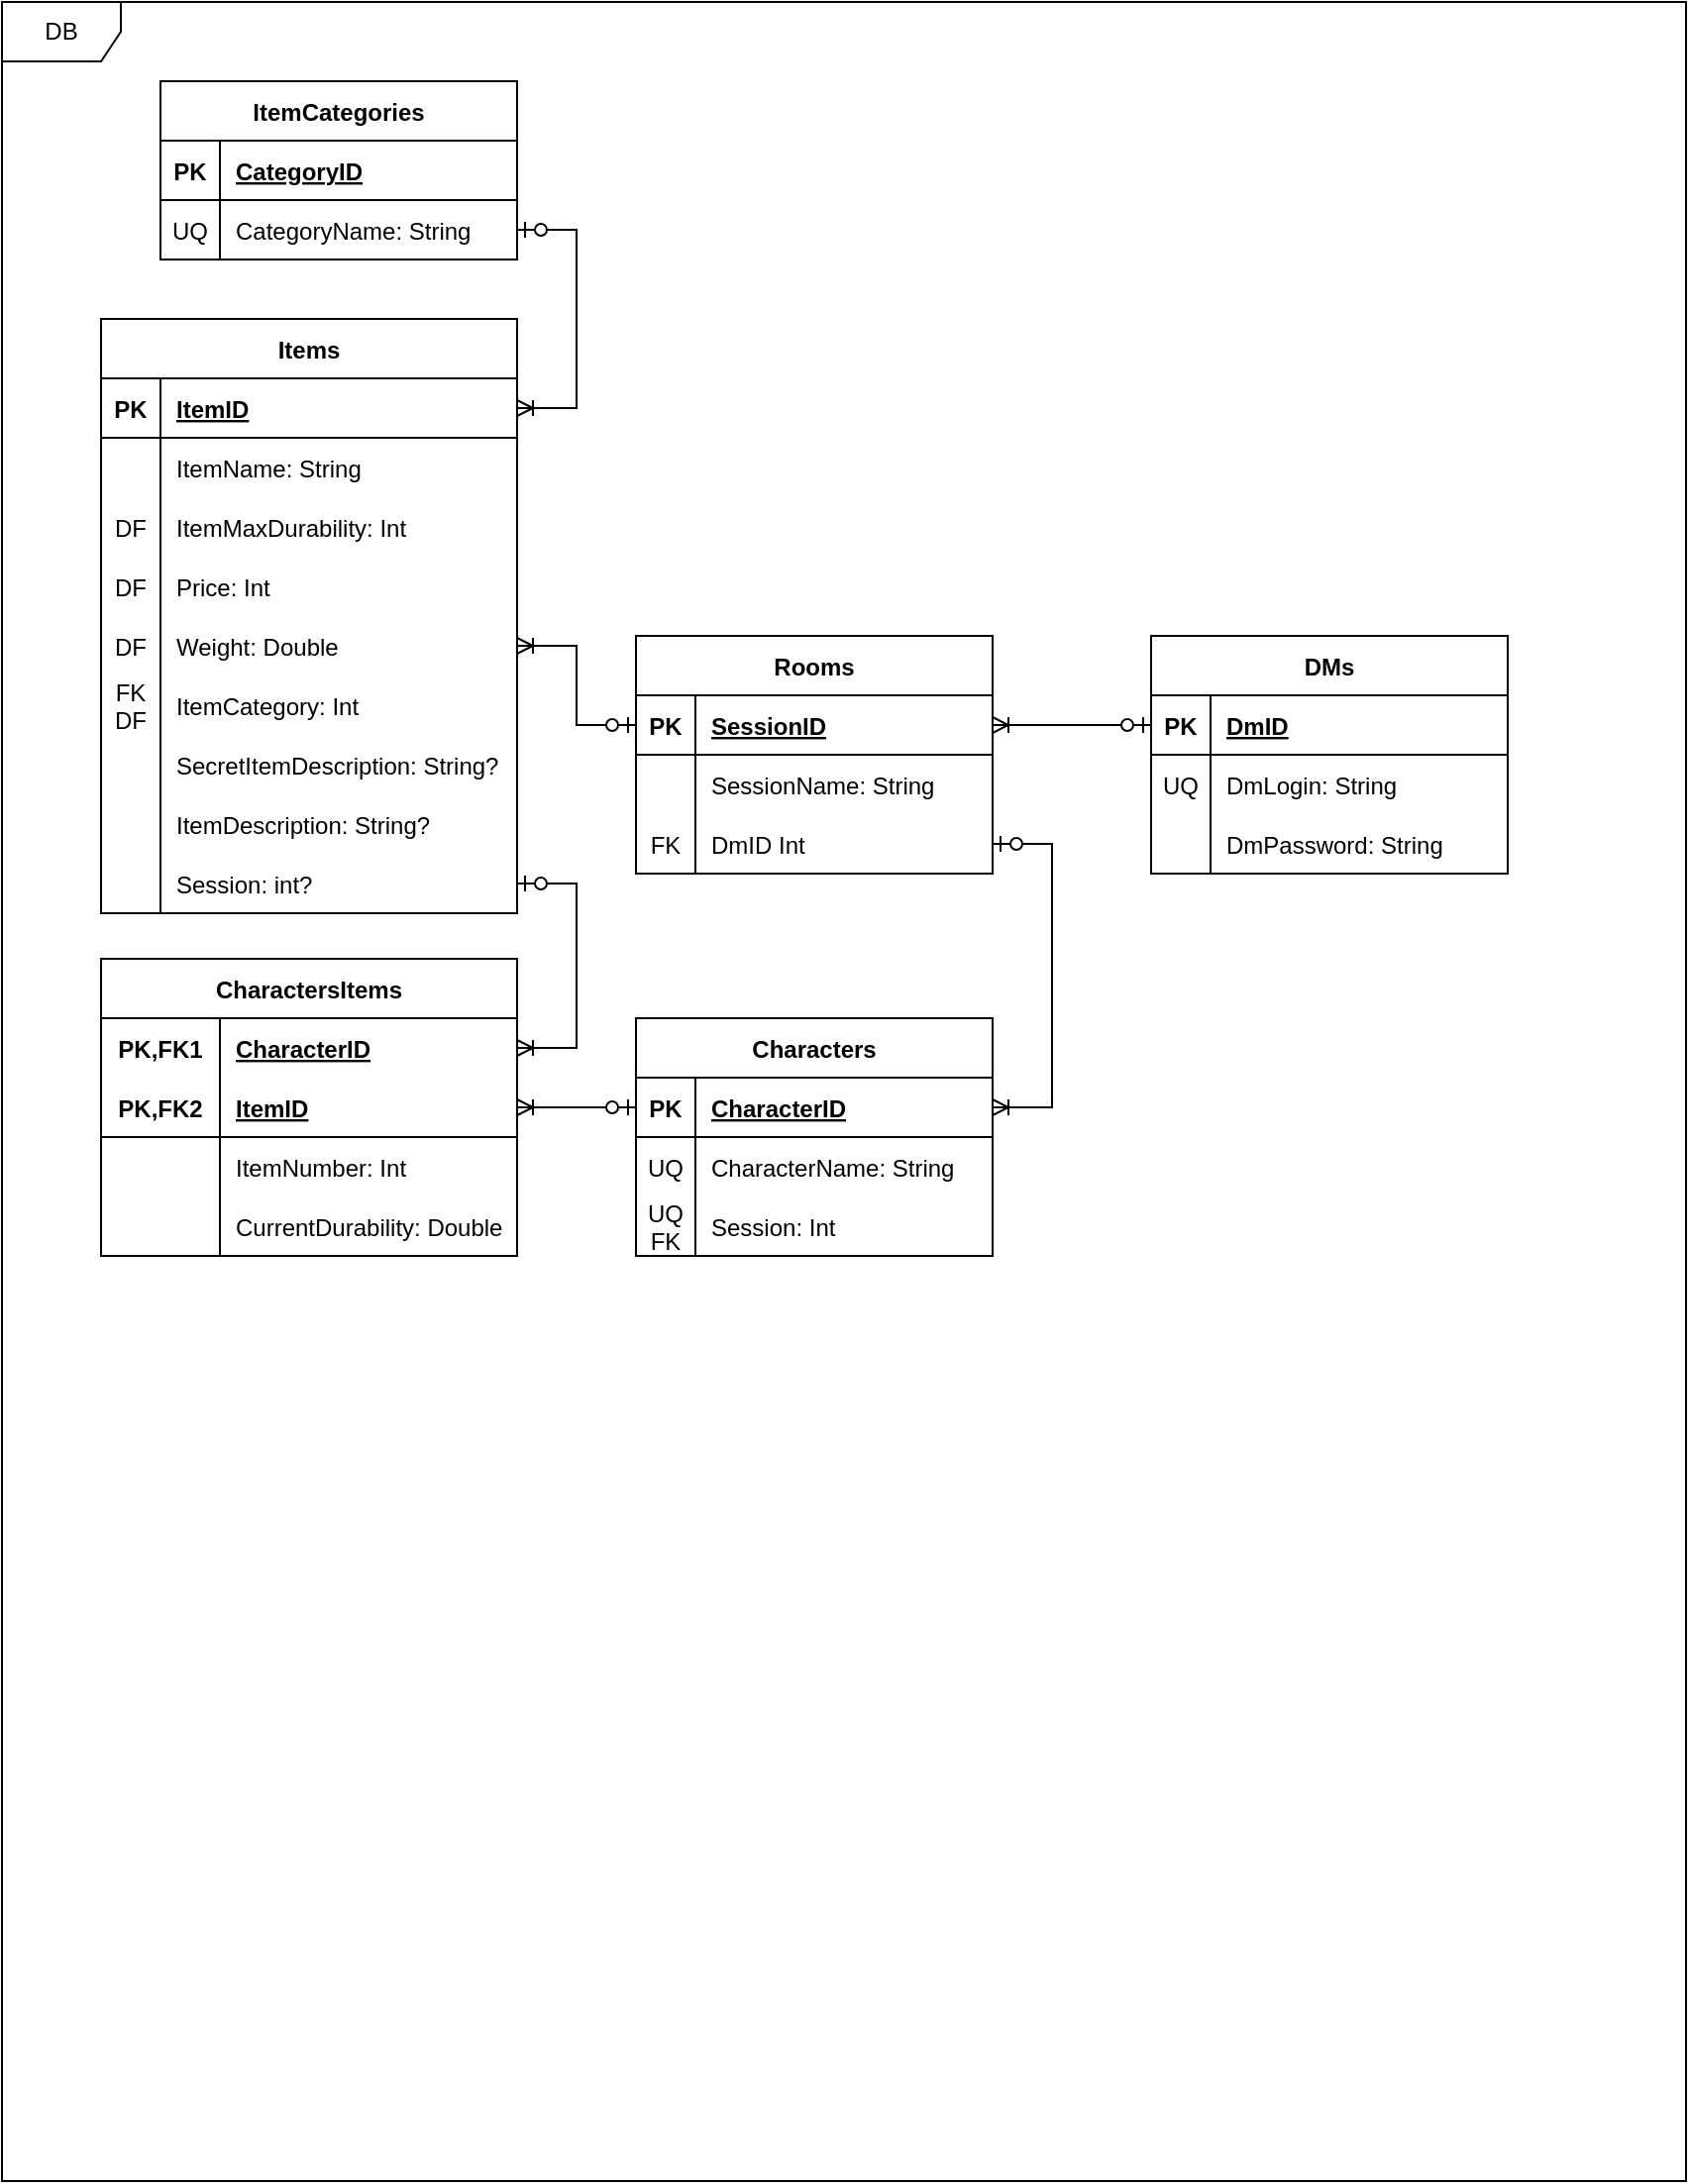 <mxfile version="21.2.7" type="device">
  <diagram name="Page-1" id="c4acf3e9-155e-7222-9cf6-157b1a14988f">
    <mxGraphModel dx="1386" dy="783" grid="0" gridSize="10" guides="1" tooltips="1" connect="1" arrows="1" fold="1" page="1" pageScale="1" pageWidth="850" pageHeight="1100" background="none" math="0" shadow="0">
      <root>
        <mxCell id="0" />
        <mxCell id="1" parent="0" />
        <mxCell id="YHHfuSLydvviwbBUo5Nz-66" value="DB" style="shape=umlFrame;whiteSpace=wrap;html=1;" parent="1" vertex="1">
          <mxGeometry width="850" height="1100" as="geometry" />
        </mxCell>
        <mxCell id="YHHfuSLydvviwbBUo5Nz-67" value="ItemCategories" style="shape=table;startSize=30;container=1;collapsible=1;childLayout=tableLayout;fixedRows=1;rowLines=0;fontStyle=1;align=center;resizeLast=1;" parent="1" vertex="1">
          <mxGeometry x="80" y="40" width="180" height="90" as="geometry" />
        </mxCell>
        <mxCell id="YHHfuSLydvviwbBUo5Nz-68" value="" style="shape=tableRow;horizontal=0;startSize=0;swimlaneHead=0;swimlaneBody=0;fillColor=none;collapsible=0;dropTarget=0;points=[[0,0.5],[1,0.5]];portConstraint=eastwest;top=0;left=0;right=0;bottom=1;" parent="YHHfuSLydvviwbBUo5Nz-67" vertex="1">
          <mxGeometry y="30" width="180" height="30" as="geometry" />
        </mxCell>
        <mxCell id="YHHfuSLydvviwbBUo5Nz-69" value="PK" style="shape=partialRectangle;connectable=0;fillColor=none;top=0;left=0;bottom=0;right=0;fontStyle=1;overflow=hidden;" parent="YHHfuSLydvviwbBUo5Nz-68" vertex="1">
          <mxGeometry width="30" height="30" as="geometry">
            <mxRectangle width="30" height="30" as="alternateBounds" />
          </mxGeometry>
        </mxCell>
        <mxCell id="YHHfuSLydvviwbBUo5Nz-70" value="CategoryID" style="shape=partialRectangle;connectable=0;fillColor=none;top=0;left=0;bottom=0;right=0;align=left;spacingLeft=6;fontStyle=5;overflow=hidden;" parent="YHHfuSLydvviwbBUo5Nz-68" vertex="1">
          <mxGeometry x="30" width="150" height="30" as="geometry">
            <mxRectangle width="150" height="30" as="alternateBounds" />
          </mxGeometry>
        </mxCell>
        <mxCell id="YHHfuSLydvviwbBUo5Nz-71" value="" style="shape=tableRow;horizontal=0;startSize=0;swimlaneHead=0;swimlaneBody=0;fillColor=none;collapsible=0;dropTarget=0;points=[[0,0.5],[1,0.5]];portConstraint=eastwest;top=0;left=0;right=0;bottom=0;" parent="YHHfuSLydvviwbBUo5Nz-67" vertex="1">
          <mxGeometry y="60" width="180" height="30" as="geometry" />
        </mxCell>
        <mxCell id="YHHfuSLydvviwbBUo5Nz-72" value="UQ" style="shape=partialRectangle;connectable=0;fillColor=none;top=0;left=0;bottom=0;right=0;editable=1;overflow=hidden;" parent="YHHfuSLydvviwbBUo5Nz-71" vertex="1">
          <mxGeometry width="30" height="30" as="geometry">
            <mxRectangle width="30" height="30" as="alternateBounds" />
          </mxGeometry>
        </mxCell>
        <mxCell id="YHHfuSLydvviwbBUo5Nz-73" value="CategoryName: String" style="shape=partialRectangle;connectable=0;fillColor=none;top=0;left=0;bottom=0;right=0;align=left;spacingLeft=6;overflow=hidden;" parent="YHHfuSLydvviwbBUo5Nz-71" vertex="1">
          <mxGeometry x="30" width="150" height="30" as="geometry">
            <mxRectangle width="150" height="30" as="alternateBounds" />
          </mxGeometry>
        </mxCell>
        <mxCell id="YHHfuSLydvviwbBUo5Nz-80" value="Items" style="shape=table;startSize=30;container=1;collapsible=1;childLayout=tableLayout;fixedRows=1;rowLines=0;fontStyle=1;align=center;resizeLast=1;" parent="1" vertex="1">
          <mxGeometry x="50" y="160" width="210" height="300" as="geometry" />
        </mxCell>
        <mxCell id="YHHfuSLydvviwbBUo5Nz-81" value="" style="shape=tableRow;horizontal=0;startSize=0;swimlaneHead=0;swimlaneBody=0;fillColor=none;collapsible=0;dropTarget=0;points=[[0,0.5],[1,0.5]];portConstraint=eastwest;top=0;left=0;right=0;bottom=1;" parent="YHHfuSLydvviwbBUo5Nz-80" vertex="1">
          <mxGeometry y="30" width="210" height="30" as="geometry" />
        </mxCell>
        <mxCell id="YHHfuSLydvviwbBUo5Nz-82" value="PK" style="shape=partialRectangle;connectable=0;fillColor=none;top=0;left=0;bottom=0;right=0;fontStyle=1;overflow=hidden;" parent="YHHfuSLydvviwbBUo5Nz-81" vertex="1">
          <mxGeometry width="30" height="30" as="geometry">
            <mxRectangle width="30" height="30" as="alternateBounds" />
          </mxGeometry>
        </mxCell>
        <mxCell id="YHHfuSLydvviwbBUo5Nz-83" value="ItemID" style="shape=partialRectangle;connectable=0;fillColor=none;top=0;left=0;bottom=0;right=0;align=left;spacingLeft=6;fontStyle=5;overflow=hidden;" parent="YHHfuSLydvviwbBUo5Nz-81" vertex="1">
          <mxGeometry x="30" width="180" height="30" as="geometry">
            <mxRectangle width="180" height="30" as="alternateBounds" />
          </mxGeometry>
        </mxCell>
        <mxCell id="YHHfuSLydvviwbBUo5Nz-84" value="" style="shape=tableRow;horizontal=0;startSize=0;swimlaneHead=0;swimlaneBody=0;fillColor=none;collapsible=0;dropTarget=0;points=[[0,0.5],[1,0.5]];portConstraint=eastwest;top=0;left=0;right=0;bottom=0;" parent="YHHfuSLydvviwbBUo5Nz-80" vertex="1">
          <mxGeometry y="60" width="210" height="30" as="geometry" />
        </mxCell>
        <mxCell id="YHHfuSLydvviwbBUo5Nz-85" value="" style="shape=partialRectangle;connectable=0;fillColor=none;top=0;left=0;bottom=0;right=0;editable=1;overflow=hidden;" parent="YHHfuSLydvviwbBUo5Nz-84" vertex="1">
          <mxGeometry width="30" height="30" as="geometry">
            <mxRectangle width="30" height="30" as="alternateBounds" />
          </mxGeometry>
        </mxCell>
        <mxCell id="YHHfuSLydvviwbBUo5Nz-86" value="ItemName: String" style="shape=partialRectangle;connectable=0;fillColor=none;top=0;left=0;bottom=0;right=0;align=left;spacingLeft=6;overflow=hidden;" parent="YHHfuSLydvviwbBUo5Nz-84" vertex="1">
          <mxGeometry x="30" width="180" height="30" as="geometry">
            <mxRectangle width="180" height="30" as="alternateBounds" />
          </mxGeometry>
        </mxCell>
        <mxCell id="YHHfuSLydvviwbBUo5Nz-87" value="" style="shape=tableRow;horizontal=0;startSize=0;swimlaneHead=0;swimlaneBody=0;fillColor=none;collapsible=0;dropTarget=0;points=[[0,0.5],[1,0.5]];portConstraint=eastwest;top=0;left=0;right=0;bottom=0;" parent="YHHfuSLydvviwbBUo5Nz-80" vertex="1">
          <mxGeometry y="90" width="210" height="30" as="geometry" />
        </mxCell>
        <mxCell id="YHHfuSLydvviwbBUo5Nz-88" value="DF" style="shape=partialRectangle;connectable=0;fillColor=none;top=0;left=0;bottom=0;right=0;editable=1;overflow=hidden;" parent="YHHfuSLydvviwbBUo5Nz-87" vertex="1">
          <mxGeometry width="30" height="30" as="geometry">
            <mxRectangle width="30" height="30" as="alternateBounds" />
          </mxGeometry>
        </mxCell>
        <mxCell id="YHHfuSLydvviwbBUo5Nz-89" value="ItemMaxDurability: Int" style="shape=partialRectangle;connectable=0;fillColor=none;top=0;left=0;bottom=0;right=0;align=left;spacingLeft=6;overflow=hidden;" parent="YHHfuSLydvviwbBUo5Nz-87" vertex="1">
          <mxGeometry x="30" width="180" height="30" as="geometry">
            <mxRectangle width="180" height="30" as="alternateBounds" />
          </mxGeometry>
        </mxCell>
        <mxCell id="YHHfuSLydvviwbBUo5Nz-90" value="" style="shape=tableRow;horizontal=0;startSize=0;swimlaneHead=0;swimlaneBody=0;fillColor=none;collapsible=0;dropTarget=0;points=[[0,0.5],[1,0.5]];portConstraint=eastwest;top=0;left=0;right=0;bottom=0;" parent="YHHfuSLydvviwbBUo5Nz-80" vertex="1">
          <mxGeometry y="120" width="210" height="30" as="geometry" />
        </mxCell>
        <mxCell id="YHHfuSLydvviwbBUo5Nz-91" value="DF" style="shape=partialRectangle;connectable=0;fillColor=none;top=0;left=0;bottom=0;right=0;editable=1;overflow=hidden;" parent="YHHfuSLydvviwbBUo5Nz-90" vertex="1">
          <mxGeometry width="30" height="30" as="geometry">
            <mxRectangle width="30" height="30" as="alternateBounds" />
          </mxGeometry>
        </mxCell>
        <mxCell id="YHHfuSLydvviwbBUo5Nz-92" value="Price: Int" style="shape=partialRectangle;connectable=0;fillColor=none;top=0;left=0;bottom=0;right=0;align=left;spacingLeft=6;overflow=hidden;" parent="YHHfuSLydvviwbBUo5Nz-90" vertex="1">
          <mxGeometry x="30" width="180" height="30" as="geometry">
            <mxRectangle width="180" height="30" as="alternateBounds" />
          </mxGeometry>
        </mxCell>
        <mxCell id="YHHfuSLydvviwbBUo5Nz-93" value="" style="shape=tableRow;horizontal=0;startSize=0;swimlaneHead=0;swimlaneBody=0;fillColor=none;collapsible=0;dropTarget=0;points=[[0,0.5],[1,0.5]];portConstraint=eastwest;top=0;left=0;right=0;bottom=0;" parent="YHHfuSLydvviwbBUo5Nz-80" vertex="1">
          <mxGeometry y="150" width="210" height="30" as="geometry" />
        </mxCell>
        <mxCell id="YHHfuSLydvviwbBUo5Nz-94" value="DF" style="shape=partialRectangle;connectable=0;fillColor=none;top=0;left=0;bottom=0;right=0;editable=1;overflow=hidden;" parent="YHHfuSLydvviwbBUo5Nz-93" vertex="1">
          <mxGeometry width="30" height="30" as="geometry">
            <mxRectangle width="30" height="30" as="alternateBounds" />
          </mxGeometry>
        </mxCell>
        <mxCell id="YHHfuSLydvviwbBUo5Nz-95" value="Weight: Double" style="shape=partialRectangle;connectable=0;fillColor=none;top=0;left=0;bottom=0;right=0;align=left;spacingLeft=6;overflow=hidden;" parent="YHHfuSLydvviwbBUo5Nz-93" vertex="1">
          <mxGeometry x="30" width="180" height="30" as="geometry">
            <mxRectangle width="180" height="30" as="alternateBounds" />
          </mxGeometry>
        </mxCell>
        <mxCell id="YHHfuSLydvviwbBUo5Nz-96" value="" style="shape=tableRow;horizontal=0;startSize=0;swimlaneHead=0;swimlaneBody=0;fillColor=none;collapsible=0;dropTarget=0;points=[[0,0.5],[1,0.5]];portConstraint=eastwest;top=0;left=0;right=0;bottom=0;" parent="YHHfuSLydvviwbBUo5Nz-80" vertex="1">
          <mxGeometry y="180" width="210" height="30" as="geometry" />
        </mxCell>
        <mxCell id="YHHfuSLydvviwbBUo5Nz-97" value="FK&#xa;DF" style="shape=partialRectangle;connectable=0;fillColor=none;top=0;left=0;bottom=0;right=0;editable=1;overflow=hidden;" parent="YHHfuSLydvviwbBUo5Nz-96" vertex="1">
          <mxGeometry width="30" height="30" as="geometry">
            <mxRectangle width="30" height="30" as="alternateBounds" />
          </mxGeometry>
        </mxCell>
        <mxCell id="YHHfuSLydvviwbBUo5Nz-98" value="ItemCategory: Int" style="shape=partialRectangle;connectable=0;fillColor=none;top=0;left=0;bottom=0;right=0;align=left;spacingLeft=6;overflow=hidden;" parent="YHHfuSLydvviwbBUo5Nz-96" vertex="1">
          <mxGeometry x="30" width="180" height="30" as="geometry">
            <mxRectangle width="180" height="30" as="alternateBounds" />
          </mxGeometry>
        </mxCell>
        <mxCell id="5GeJG0-YzMfBoGwI85q9-1" value="" style="shape=tableRow;horizontal=0;startSize=0;swimlaneHead=0;swimlaneBody=0;fillColor=none;collapsible=0;dropTarget=0;points=[[0,0.5],[1,0.5]];portConstraint=eastwest;top=0;left=0;right=0;bottom=0;" parent="YHHfuSLydvviwbBUo5Nz-80" vertex="1">
          <mxGeometry y="210" width="210" height="30" as="geometry" />
        </mxCell>
        <mxCell id="5GeJG0-YzMfBoGwI85q9-2" value="" style="shape=partialRectangle;connectable=0;fillColor=none;top=0;left=0;bottom=0;right=0;editable=1;overflow=hidden;" parent="5GeJG0-YzMfBoGwI85q9-1" vertex="1">
          <mxGeometry width="30" height="30" as="geometry">
            <mxRectangle width="30" height="30" as="alternateBounds" />
          </mxGeometry>
        </mxCell>
        <mxCell id="5GeJG0-YzMfBoGwI85q9-3" value="SecretItemDescription: String?" style="shape=partialRectangle;connectable=0;fillColor=none;top=0;left=0;bottom=0;right=0;align=left;spacingLeft=6;overflow=hidden;" parent="5GeJG0-YzMfBoGwI85q9-1" vertex="1">
          <mxGeometry x="30" width="180" height="30" as="geometry">
            <mxRectangle width="180" height="30" as="alternateBounds" />
          </mxGeometry>
        </mxCell>
        <mxCell id="YHHfuSLydvviwbBUo5Nz-99" value="" style="shape=tableRow;horizontal=0;startSize=0;swimlaneHead=0;swimlaneBody=0;fillColor=none;collapsible=0;dropTarget=0;points=[[0,0.5],[1,0.5]];portConstraint=eastwest;top=0;left=0;right=0;bottom=0;" parent="YHHfuSLydvviwbBUo5Nz-80" vertex="1">
          <mxGeometry y="240" width="210" height="30" as="geometry" />
        </mxCell>
        <mxCell id="YHHfuSLydvviwbBUo5Nz-100" value="" style="shape=partialRectangle;connectable=0;fillColor=none;top=0;left=0;bottom=0;right=0;editable=1;overflow=hidden;" parent="YHHfuSLydvviwbBUo5Nz-99" vertex="1">
          <mxGeometry width="30" height="30" as="geometry">
            <mxRectangle width="30" height="30" as="alternateBounds" />
          </mxGeometry>
        </mxCell>
        <mxCell id="YHHfuSLydvviwbBUo5Nz-101" value="ItemDescription: String?" style="shape=partialRectangle;connectable=0;fillColor=none;top=0;left=0;bottom=0;right=0;align=left;spacingLeft=6;overflow=hidden;" parent="YHHfuSLydvviwbBUo5Nz-99" vertex="1">
          <mxGeometry x="30" width="180" height="30" as="geometry">
            <mxRectangle width="180" height="30" as="alternateBounds" />
          </mxGeometry>
        </mxCell>
        <mxCell id="V3G9GHO6WLekc8sgnRj2-1" value="" style="shape=tableRow;horizontal=0;startSize=0;swimlaneHead=0;swimlaneBody=0;fillColor=none;collapsible=0;dropTarget=0;points=[[0,0.5],[1,0.5]];portConstraint=eastwest;top=0;left=0;right=0;bottom=0;" parent="YHHfuSLydvviwbBUo5Nz-80" vertex="1">
          <mxGeometry y="270" width="210" height="30" as="geometry" />
        </mxCell>
        <mxCell id="V3G9GHO6WLekc8sgnRj2-2" value="" style="shape=partialRectangle;connectable=0;fillColor=none;top=0;left=0;bottom=0;right=0;editable=1;overflow=hidden;" parent="V3G9GHO6WLekc8sgnRj2-1" vertex="1">
          <mxGeometry width="30" height="30" as="geometry">
            <mxRectangle width="30" height="30" as="alternateBounds" />
          </mxGeometry>
        </mxCell>
        <mxCell id="V3G9GHO6WLekc8sgnRj2-3" value="Session: int?" style="shape=partialRectangle;connectable=0;fillColor=none;top=0;left=0;bottom=0;right=0;align=left;spacingLeft=6;overflow=hidden;" parent="V3G9GHO6WLekc8sgnRj2-1" vertex="1">
          <mxGeometry x="30" width="180" height="30" as="geometry">
            <mxRectangle width="180" height="30" as="alternateBounds" />
          </mxGeometry>
        </mxCell>
        <mxCell id="YHHfuSLydvviwbBUo5Nz-128" value="DMs" style="shape=table;startSize=30;container=1;collapsible=1;childLayout=tableLayout;fixedRows=1;rowLines=0;fontStyle=1;align=center;resizeLast=1;" parent="1" vertex="1">
          <mxGeometry x="580" y="320" width="180" height="120" as="geometry" />
        </mxCell>
        <mxCell id="YHHfuSLydvviwbBUo5Nz-129" value="" style="shape=tableRow;horizontal=0;startSize=0;swimlaneHead=0;swimlaneBody=0;fillColor=none;collapsible=0;dropTarget=0;points=[[0,0.5],[1,0.5]];portConstraint=eastwest;top=0;left=0;right=0;bottom=1;" parent="YHHfuSLydvviwbBUo5Nz-128" vertex="1">
          <mxGeometry y="30" width="180" height="30" as="geometry" />
        </mxCell>
        <mxCell id="YHHfuSLydvviwbBUo5Nz-130" value="PK" style="shape=partialRectangle;connectable=0;fillColor=none;top=0;left=0;bottom=0;right=0;fontStyle=1;overflow=hidden;" parent="YHHfuSLydvviwbBUo5Nz-129" vertex="1">
          <mxGeometry width="30" height="30" as="geometry">
            <mxRectangle width="30" height="30" as="alternateBounds" />
          </mxGeometry>
        </mxCell>
        <mxCell id="YHHfuSLydvviwbBUo5Nz-131" value="DmID" style="shape=partialRectangle;connectable=0;fillColor=none;top=0;left=0;bottom=0;right=0;align=left;spacingLeft=6;fontStyle=5;overflow=hidden;" parent="YHHfuSLydvviwbBUo5Nz-129" vertex="1">
          <mxGeometry x="30" width="150" height="30" as="geometry">
            <mxRectangle width="150" height="30" as="alternateBounds" />
          </mxGeometry>
        </mxCell>
        <mxCell id="YHHfuSLydvviwbBUo5Nz-132" value="" style="shape=tableRow;horizontal=0;startSize=0;swimlaneHead=0;swimlaneBody=0;fillColor=none;collapsible=0;dropTarget=0;points=[[0,0.5],[1,0.5]];portConstraint=eastwest;top=0;left=0;right=0;bottom=0;" parent="YHHfuSLydvviwbBUo5Nz-128" vertex="1">
          <mxGeometry y="60" width="180" height="30" as="geometry" />
        </mxCell>
        <mxCell id="YHHfuSLydvviwbBUo5Nz-133" value="UQ" style="shape=partialRectangle;connectable=0;fillColor=none;top=0;left=0;bottom=0;right=0;editable=1;overflow=hidden;" parent="YHHfuSLydvviwbBUo5Nz-132" vertex="1">
          <mxGeometry width="30" height="30" as="geometry">
            <mxRectangle width="30" height="30" as="alternateBounds" />
          </mxGeometry>
        </mxCell>
        <mxCell id="YHHfuSLydvviwbBUo5Nz-134" value="DmLogin: String" style="shape=partialRectangle;connectable=0;fillColor=none;top=0;left=0;bottom=0;right=0;align=left;spacingLeft=6;overflow=hidden;" parent="YHHfuSLydvviwbBUo5Nz-132" vertex="1">
          <mxGeometry x="30" width="150" height="30" as="geometry">
            <mxRectangle width="150" height="30" as="alternateBounds" />
          </mxGeometry>
        </mxCell>
        <mxCell id="YHHfuSLydvviwbBUo5Nz-135" value="" style="shape=tableRow;horizontal=0;startSize=0;swimlaneHead=0;swimlaneBody=0;fillColor=none;collapsible=0;dropTarget=0;points=[[0,0.5],[1,0.5]];portConstraint=eastwest;top=0;left=0;right=0;bottom=0;" parent="YHHfuSLydvviwbBUo5Nz-128" vertex="1">
          <mxGeometry y="90" width="180" height="30" as="geometry" />
        </mxCell>
        <mxCell id="YHHfuSLydvviwbBUo5Nz-136" value="" style="shape=partialRectangle;connectable=0;fillColor=none;top=0;left=0;bottom=0;right=0;editable=1;overflow=hidden;" parent="YHHfuSLydvviwbBUo5Nz-135" vertex="1">
          <mxGeometry width="30" height="30" as="geometry">
            <mxRectangle width="30" height="30" as="alternateBounds" />
          </mxGeometry>
        </mxCell>
        <mxCell id="YHHfuSLydvviwbBUo5Nz-137" value="DmPassword: String" style="shape=partialRectangle;connectable=0;fillColor=none;top=0;left=0;bottom=0;right=0;align=left;spacingLeft=6;overflow=hidden;" parent="YHHfuSLydvviwbBUo5Nz-135" vertex="1">
          <mxGeometry x="30" width="150" height="30" as="geometry">
            <mxRectangle width="150" height="30" as="alternateBounds" />
          </mxGeometry>
        </mxCell>
        <mxCell id="YHHfuSLydvviwbBUo5Nz-141" value="Rooms" style="shape=table;startSize=30;container=1;collapsible=1;childLayout=tableLayout;fixedRows=1;rowLines=0;fontStyle=1;align=center;resizeLast=1;" parent="1" vertex="1">
          <mxGeometry x="320" y="320" width="180" height="120" as="geometry" />
        </mxCell>
        <mxCell id="YHHfuSLydvviwbBUo5Nz-142" value="" style="shape=tableRow;horizontal=0;startSize=0;swimlaneHead=0;swimlaneBody=0;fillColor=none;collapsible=0;dropTarget=0;points=[[0,0.5],[1,0.5]];portConstraint=eastwest;top=0;left=0;right=0;bottom=1;" parent="YHHfuSLydvviwbBUo5Nz-141" vertex="1">
          <mxGeometry y="30" width="180" height="30" as="geometry" />
        </mxCell>
        <mxCell id="YHHfuSLydvviwbBUo5Nz-143" value="PK" style="shape=partialRectangle;connectable=0;fillColor=none;top=0;left=0;bottom=0;right=0;fontStyle=1;overflow=hidden;" parent="YHHfuSLydvviwbBUo5Nz-142" vertex="1">
          <mxGeometry width="30" height="30" as="geometry">
            <mxRectangle width="30" height="30" as="alternateBounds" />
          </mxGeometry>
        </mxCell>
        <mxCell id="YHHfuSLydvviwbBUo5Nz-144" value="SessionID" style="shape=partialRectangle;connectable=0;fillColor=none;top=0;left=0;bottom=0;right=0;align=left;spacingLeft=6;fontStyle=5;overflow=hidden;" parent="YHHfuSLydvviwbBUo5Nz-142" vertex="1">
          <mxGeometry x="30" width="150" height="30" as="geometry">
            <mxRectangle width="150" height="30" as="alternateBounds" />
          </mxGeometry>
        </mxCell>
        <mxCell id="YHHfuSLydvviwbBUo5Nz-145" value="" style="shape=tableRow;horizontal=0;startSize=0;swimlaneHead=0;swimlaneBody=0;fillColor=none;collapsible=0;dropTarget=0;points=[[0,0.5],[1,0.5]];portConstraint=eastwest;top=0;left=0;right=0;bottom=0;" parent="YHHfuSLydvviwbBUo5Nz-141" vertex="1">
          <mxGeometry y="60" width="180" height="30" as="geometry" />
        </mxCell>
        <mxCell id="YHHfuSLydvviwbBUo5Nz-146" value="" style="shape=partialRectangle;connectable=0;fillColor=none;top=0;left=0;bottom=0;right=0;editable=1;overflow=hidden;" parent="YHHfuSLydvviwbBUo5Nz-145" vertex="1">
          <mxGeometry width="30" height="30" as="geometry">
            <mxRectangle width="30" height="30" as="alternateBounds" />
          </mxGeometry>
        </mxCell>
        <mxCell id="YHHfuSLydvviwbBUo5Nz-147" value="SessionName: String" style="shape=partialRectangle;connectable=0;fillColor=none;top=0;left=0;bottom=0;right=0;align=left;spacingLeft=6;overflow=hidden;" parent="YHHfuSLydvviwbBUo5Nz-145" vertex="1">
          <mxGeometry x="30" width="150" height="30" as="geometry">
            <mxRectangle width="150" height="30" as="alternateBounds" />
          </mxGeometry>
        </mxCell>
        <mxCell id="YHHfuSLydvviwbBUo5Nz-148" value="" style="shape=tableRow;horizontal=0;startSize=0;swimlaneHead=0;swimlaneBody=0;fillColor=none;collapsible=0;dropTarget=0;points=[[0,0.5],[1,0.5]];portConstraint=eastwest;top=0;left=0;right=0;bottom=0;" parent="YHHfuSLydvviwbBUo5Nz-141" vertex="1">
          <mxGeometry y="90" width="180" height="30" as="geometry" />
        </mxCell>
        <mxCell id="YHHfuSLydvviwbBUo5Nz-149" value="FK" style="shape=partialRectangle;connectable=0;fillColor=none;top=0;left=0;bottom=0;right=0;editable=1;overflow=hidden;" parent="YHHfuSLydvviwbBUo5Nz-148" vertex="1">
          <mxGeometry width="30" height="30" as="geometry">
            <mxRectangle width="30" height="30" as="alternateBounds" />
          </mxGeometry>
        </mxCell>
        <mxCell id="YHHfuSLydvviwbBUo5Nz-150" value="DmID Int" style="shape=partialRectangle;connectable=0;fillColor=none;top=0;left=0;bottom=0;right=0;align=left;spacingLeft=6;overflow=hidden;" parent="YHHfuSLydvviwbBUo5Nz-148" vertex="1">
          <mxGeometry x="30" width="150" height="30" as="geometry">
            <mxRectangle width="150" height="30" as="alternateBounds" />
          </mxGeometry>
        </mxCell>
        <mxCell id="YHHfuSLydvviwbBUo5Nz-154" value="Characters" style="shape=table;startSize=30;container=1;collapsible=1;childLayout=tableLayout;fixedRows=1;rowLines=0;fontStyle=1;align=center;resizeLast=1;" parent="1" vertex="1">
          <mxGeometry x="320" y="513" width="180" height="120" as="geometry" />
        </mxCell>
        <mxCell id="YHHfuSLydvviwbBUo5Nz-155" value="" style="shape=tableRow;horizontal=0;startSize=0;swimlaneHead=0;swimlaneBody=0;fillColor=none;collapsible=0;dropTarget=0;points=[[0,0.5],[1,0.5]];portConstraint=eastwest;top=0;left=0;right=0;bottom=1;" parent="YHHfuSLydvviwbBUo5Nz-154" vertex="1">
          <mxGeometry y="30" width="180" height="30" as="geometry" />
        </mxCell>
        <mxCell id="YHHfuSLydvviwbBUo5Nz-156" value="PK" style="shape=partialRectangle;connectable=0;fillColor=none;top=0;left=0;bottom=0;right=0;fontStyle=1;overflow=hidden;" parent="YHHfuSLydvviwbBUo5Nz-155" vertex="1">
          <mxGeometry width="30" height="30" as="geometry">
            <mxRectangle width="30" height="30" as="alternateBounds" />
          </mxGeometry>
        </mxCell>
        <mxCell id="YHHfuSLydvviwbBUo5Nz-157" value="CharacterID" style="shape=partialRectangle;connectable=0;fillColor=none;top=0;left=0;bottom=0;right=0;align=left;spacingLeft=6;fontStyle=5;overflow=hidden;" parent="YHHfuSLydvviwbBUo5Nz-155" vertex="1">
          <mxGeometry x="30" width="150" height="30" as="geometry">
            <mxRectangle width="150" height="30" as="alternateBounds" />
          </mxGeometry>
        </mxCell>
        <mxCell id="YHHfuSLydvviwbBUo5Nz-158" value="" style="shape=tableRow;horizontal=0;startSize=0;swimlaneHead=0;swimlaneBody=0;fillColor=none;collapsible=0;dropTarget=0;points=[[0,0.5],[1,0.5]];portConstraint=eastwest;top=0;left=0;right=0;bottom=0;" parent="YHHfuSLydvviwbBUo5Nz-154" vertex="1">
          <mxGeometry y="60" width="180" height="30" as="geometry" />
        </mxCell>
        <mxCell id="YHHfuSLydvviwbBUo5Nz-159" value="UQ" style="shape=partialRectangle;connectable=0;fillColor=none;top=0;left=0;bottom=0;right=0;editable=1;overflow=hidden;" parent="YHHfuSLydvviwbBUo5Nz-158" vertex="1">
          <mxGeometry width="30" height="30" as="geometry">
            <mxRectangle width="30" height="30" as="alternateBounds" />
          </mxGeometry>
        </mxCell>
        <mxCell id="YHHfuSLydvviwbBUo5Nz-160" value="CharacterName: String" style="shape=partialRectangle;connectable=0;fillColor=none;top=0;left=0;bottom=0;right=0;align=left;spacingLeft=6;overflow=hidden;" parent="YHHfuSLydvviwbBUo5Nz-158" vertex="1">
          <mxGeometry x="30" width="150" height="30" as="geometry">
            <mxRectangle width="150" height="30" as="alternateBounds" />
          </mxGeometry>
        </mxCell>
        <mxCell id="YHHfuSLydvviwbBUo5Nz-161" value="" style="shape=tableRow;horizontal=0;startSize=0;swimlaneHead=0;swimlaneBody=0;fillColor=none;collapsible=0;dropTarget=0;points=[[0,0.5],[1,0.5]];portConstraint=eastwest;top=0;left=0;right=0;bottom=0;" parent="YHHfuSLydvviwbBUo5Nz-154" vertex="1">
          <mxGeometry y="90" width="180" height="30" as="geometry" />
        </mxCell>
        <mxCell id="YHHfuSLydvviwbBUo5Nz-162" value="UQ&#xa;FK" style="shape=partialRectangle;connectable=0;fillColor=none;top=0;left=0;bottom=0;right=0;editable=1;overflow=hidden;" parent="YHHfuSLydvviwbBUo5Nz-161" vertex="1">
          <mxGeometry width="30" height="30" as="geometry">
            <mxRectangle width="30" height="30" as="alternateBounds" />
          </mxGeometry>
        </mxCell>
        <mxCell id="YHHfuSLydvviwbBUo5Nz-163" value="Session: Int" style="shape=partialRectangle;connectable=0;fillColor=none;top=0;left=0;bottom=0;right=0;align=left;spacingLeft=6;overflow=hidden;" parent="YHHfuSLydvviwbBUo5Nz-161" vertex="1">
          <mxGeometry x="30" width="150" height="30" as="geometry">
            <mxRectangle width="150" height="30" as="alternateBounds" />
          </mxGeometry>
        </mxCell>
        <mxCell id="YHHfuSLydvviwbBUo5Nz-167" value="CharactersItems" style="shape=table;startSize=30;container=1;collapsible=1;childLayout=tableLayout;fixedRows=1;rowLines=0;fontStyle=1;align=center;resizeLast=1;" parent="1" vertex="1">
          <mxGeometry x="50" y="483" width="210" height="150" as="geometry" />
        </mxCell>
        <mxCell id="YHHfuSLydvviwbBUo5Nz-168" value="" style="shape=tableRow;horizontal=0;startSize=0;swimlaneHead=0;swimlaneBody=0;fillColor=none;collapsible=0;dropTarget=0;points=[[0,0.5],[1,0.5]];portConstraint=eastwest;top=0;left=0;right=0;bottom=0;" parent="YHHfuSLydvviwbBUo5Nz-167" vertex="1">
          <mxGeometry y="30" width="210" height="30" as="geometry" />
        </mxCell>
        <mxCell id="YHHfuSLydvviwbBUo5Nz-169" value="PK,FK1" style="shape=partialRectangle;connectable=0;fillColor=none;top=0;left=0;bottom=0;right=0;fontStyle=1;overflow=hidden;" parent="YHHfuSLydvviwbBUo5Nz-168" vertex="1">
          <mxGeometry width="60" height="30" as="geometry">
            <mxRectangle width="60" height="30" as="alternateBounds" />
          </mxGeometry>
        </mxCell>
        <mxCell id="YHHfuSLydvviwbBUo5Nz-170" value="CharacterID" style="shape=partialRectangle;connectable=0;fillColor=none;top=0;left=0;bottom=0;right=0;align=left;spacingLeft=6;fontStyle=5;overflow=hidden;" parent="YHHfuSLydvviwbBUo5Nz-168" vertex="1">
          <mxGeometry x="60" width="150" height="30" as="geometry">
            <mxRectangle width="150" height="30" as="alternateBounds" />
          </mxGeometry>
        </mxCell>
        <mxCell id="YHHfuSLydvviwbBUo5Nz-171" value="" style="shape=tableRow;horizontal=0;startSize=0;swimlaneHead=0;swimlaneBody=0;fillColor=none;collapsible=0;dropTarget=0;points=[[0,0.5],[1,0.5]];portConstraint=eastwest;top=0;left=0;right=0;bottom=1;" parent="YHHfuSLydvviwbBUo5Nz-167" vertex="1">
          <mxGeometry y="60" width="210" height="30" as="geometry" />
        </mxCell>
        <mxCell id="YHHfuSLydvviwbBUo5Nz-172" value="PK,FK2" style="shape=partialRectangle;connectable=0;fillColor=none;top=0;left=0;bottom=0;right=0;fontStyle=1;overflow=hidden;" parent="YHHfuSLydvviwbBUo5Nz-171" vertex="1">
          <mxGeometry width="60" height="30" as="geometry">
            <mxRectangle width="60" height="30" as="alternateBounds" />
          </mxGeometry>
        </mxCell>
        <mxCell id="YHHfuSLydvviwbBUo5Nz-173" value="ItemID" style="shape=partialRectangle;connectable=0;fillColor=none;top=0;left=0;bottom=0;right=0;align=left;spacingLeft=6;fontStyle=5;overflow=hidden;" parent="YHHfuSLydvviwbBUo5Nz-171" vertex="1">
          <mxGeometry x="60" width="150" height="30" as="geometry">
            <mxRectangle width="150" height="30" as="alternateBounds" />
          </mxGeometry>
        </mxCell>
        <mxCell id="YHHfuSLydvviwbBUo5Nz-174" value="" style="shape=tableRow;horizontal=0;startSize=0;swimlaneHead=0;swimlaneBody=0;fillColor=none;collapsible=0;dropTarget=0;points=[[0,0.5],[1,0.5]];portConstraint=eastwest;top=0;left=0;right=0;bottom=0;" parent="YHHfuSLydvviwbBUo5Nz-167" vertex="1">
          <mxGeometry y="90" width="210" height="30" as="geometry" />
        </mxCell>
        <mxCell id="YHHfuSLydvviwbBUo5Nz-175" value="" style="shape=partialRectangle;connectable=0;fillColor=none;top=0;left=0;bottom=0;right=0;editable=1;overflow=hidden;" parent="YHHfuSLydvviwbBUo5Nz-174" vertex="1">
          <mxGeometry width="60" height="30" as="geometry">
            <mxRectangle width="60" height="30" as="alternateBounds" />
          </mxGeometry>
        </mxCell>
        <mxCell id="YHHfuSLydvviwbBUo5Nz-176" value="ItemNumber: Int" style="shape=partialRectangle;connectable=0;fillColor=none;top=0;left=0;bottom=0;right=0;align=left;spacingLeft=6;overflow=hidden;" parent="YHHfuSLydvviwbBUo5Nz-174" vertex="1">
          <mxGeometry x="60" width="150" height="30" as="geometry">
            <mxRectangle width="150" height="30" as="alternateBounds" />
          </mxGeometry>
        </mxCell>
        <mxCell id="YHHfuSLydvviwbBUo5Nz-177" value="" style="shape=tableRow;horizontal=0;startSize=0;swimlaneHead=0;swimlaneBody=0;fillColor=none;collapsible=0;dropTarget=0;points=[[0,0.5],[1,0.5]];portConstraint=eastwest;top=0;left=0;right=0;bottom=0;" parent="YHHfuSLydvviwbBUo5Nz-167" vertex="1">
          <mxGeometry y="120" width="210" height="30" as="geometry" />
        </mxCell>
        <mxCell id="YHHfuSLydvviwbBUo5Nz-178" value="" style="shape=partialRectangle;connectable=0;fillColor=none;top=0;left=0;bottom=0;right=0;editable=1;overflow=hidden;" parent="YHHfuSLydvviwbBUo5Nz-177" vertex="1">
          <mxGeometry width="60" height="30" as="geometry">
            <mxRectangle width="60" height="30" as="alternateBounds" />
          </mxGeometry>
        </mxCell>
        <mxCell id="YHHfuSLydvviwbBUo5Nz-179" value="CurrentDurability: Double" style="shape=partialRectangle;connectable=0;fillColor=none;top=0;left=0;bottom=0;right=0;align=left;spacingLeft=6;overflow=hidden;" parent="YHHfuSLydvviwbBUo5Nz-177" vertex="1">
          <mxGeometry x="60" width="150" height="30" as="geometry">
            <mxRectangle width="150" height="30" as="alternateBounds" />
          </mxGeometry>
        </mxCell>
        <mxCell id="YHHfuSLydvviwbBUo5Nz-180" value="" style="edgeStyle=entityRelationEdgeStyle;fontSize=12;html=1;endArrow=ERoneToMany;startArrow=ERzeroToOne;rounded=0;exitX=0;exitY=0.5;exitDx=0;exitDy=0;entryX=1;entryY=0.5;entryDx=0;entryDy=0;" parent="1" source="YHHfuSLydvviwbBUo5Nz-129" target="YHHfuSLydvviwbBUo5Nz-142" edge="1">
          <mxGeometry width="100" height="100" relative="1" as="geometry">
            <mxPoint x="490" y="330" as="sourcePoint" />
            <mxPoint x="590" y="230" as="targetPoint" />
          </mxGeometry>
        </mxCell>
        <mxCell id="YHHfuSLydvviwbBUo5Nz-181" value="" style="edgeStyle=entityRelationEdgeStyle;fontSize=12;html=1;endArrow=ERoneToMany;startArrow=ERzeroToOne;rounded=0;entryX=1;entryY=0.5;entryDx=0;entryDy=0;" parent="1" source="YHHfuSLydvviwbBUo5Nz-148" target="YHHfuSLydvviwbBUo5Nz-155" edge="1">
          <mxGeometry width="100" height="100" relative="1" as="geometry">
            <mxPoint x="500" y="468" as="sourcePoint" />
            <mxPoint x="590" y="273" as="targetPoint" />
          </mxGeometry>
        </mxCell>
        <mxCell id="YHHfuSLydvviwbBUo5Nz-182" value="" style="edgeStyle=entityRelationEdgeStyle;fontSize=12;html=1;endArrow=ERoneToMany;startArrow=ERzeroToOne;rounded=0;exitX=0;exitY=0.5;exitDx=0;exitDy=0;entryX=1;entryY=0.5;entryDx=0;entryDy=0;" parent="1" source="YHHfuSLydvviwbBUo5Nz-155" target="YHHfuSLydvviwbBUo5Nz-171" edge="1">
          <mxGeometry width="100" height="100" relative="1" as="geometry">
            <mxPoint x="490" y="373" as="sourcePoint" />
            <mxPoint x="590" y="273" as="targetPoint" />
          </mxGeometry>
        </mxCell>
        <mxCell id="YHHfuSLydvviwbBUo5Nz-183" value="" style="edgeStyle=entityRelationEdgeStyle;fontSize=12;html=1;endArrow=ERoneToMany;startArrow=ERzeroToOne;rounded=0;" parent="1" source="V3G9GHO6WLekc8sgnRj2-1" target="YHHfuSLydvviwbBUo5Nz-168" edge="1">
          <mxGeometry x="0.064" y="-56" width="100" height="100" relative="1" as="geometry">
            <mxPoint x="490" y="330" as="sourcePoint" />
            <mxPoint x="590" y="230" as="targetPoint" />
            <mxPoint as="offset" />
          </mxGeometry>
        </mxCell>
        <mxCell id="YHHfuSLydvviwbBUo5Nz-185" value="" style="edgeStyle=entityRelationEdgeStyle;fontSize=12;html=1;endArrow=ERoneToMany;startArrow=ERzeroToOne;rounded=0;exitX=1;exitY=0.5;exitDx=0;exitDy=0;entryX=1;entryY=0.5;entryDx=0;entryDy=0;" parent="1" source="YHHfuSLydvviwbBUo5Nz-71" target="YHHfuSLydvviwbBUo5Nz-81" edge="1">
          <mxGeometry width="100" height="100" relative="1" as="geometry">
            <mxPoint x="490" y="330" as="sourcePoint" />
            <mxPoint x="590" y="230" as="targetPoint" />
          </mxGeometry>
        </mxCell>
        <mxCell id="V3G9GHO6WLekc8sgnRj2-4" value="" style="edgeStyle=entityRelationEdgeStyle;fontSize=12;html=1;endArrow=ERoneToMany;startArrow=ERzeroToOne;rounded=0;" parent="1" source="YHHfuSLydvviwbBUo5Nz-142" target="YHHfuSLydvviwbBUo5Nz-93" edge="1">
          <mxGeometry width="100" height="100" relative="1" as="geometry">
            <mxPoint x="259" y="540" as="sourcePoint" />
            <mxPoint x="359" y="440" as="targetPoint" />
          </mxGeometry>
        </mxCell>
      </root>
    </mxGraphModel>
  </diagram>
</mxfile>
